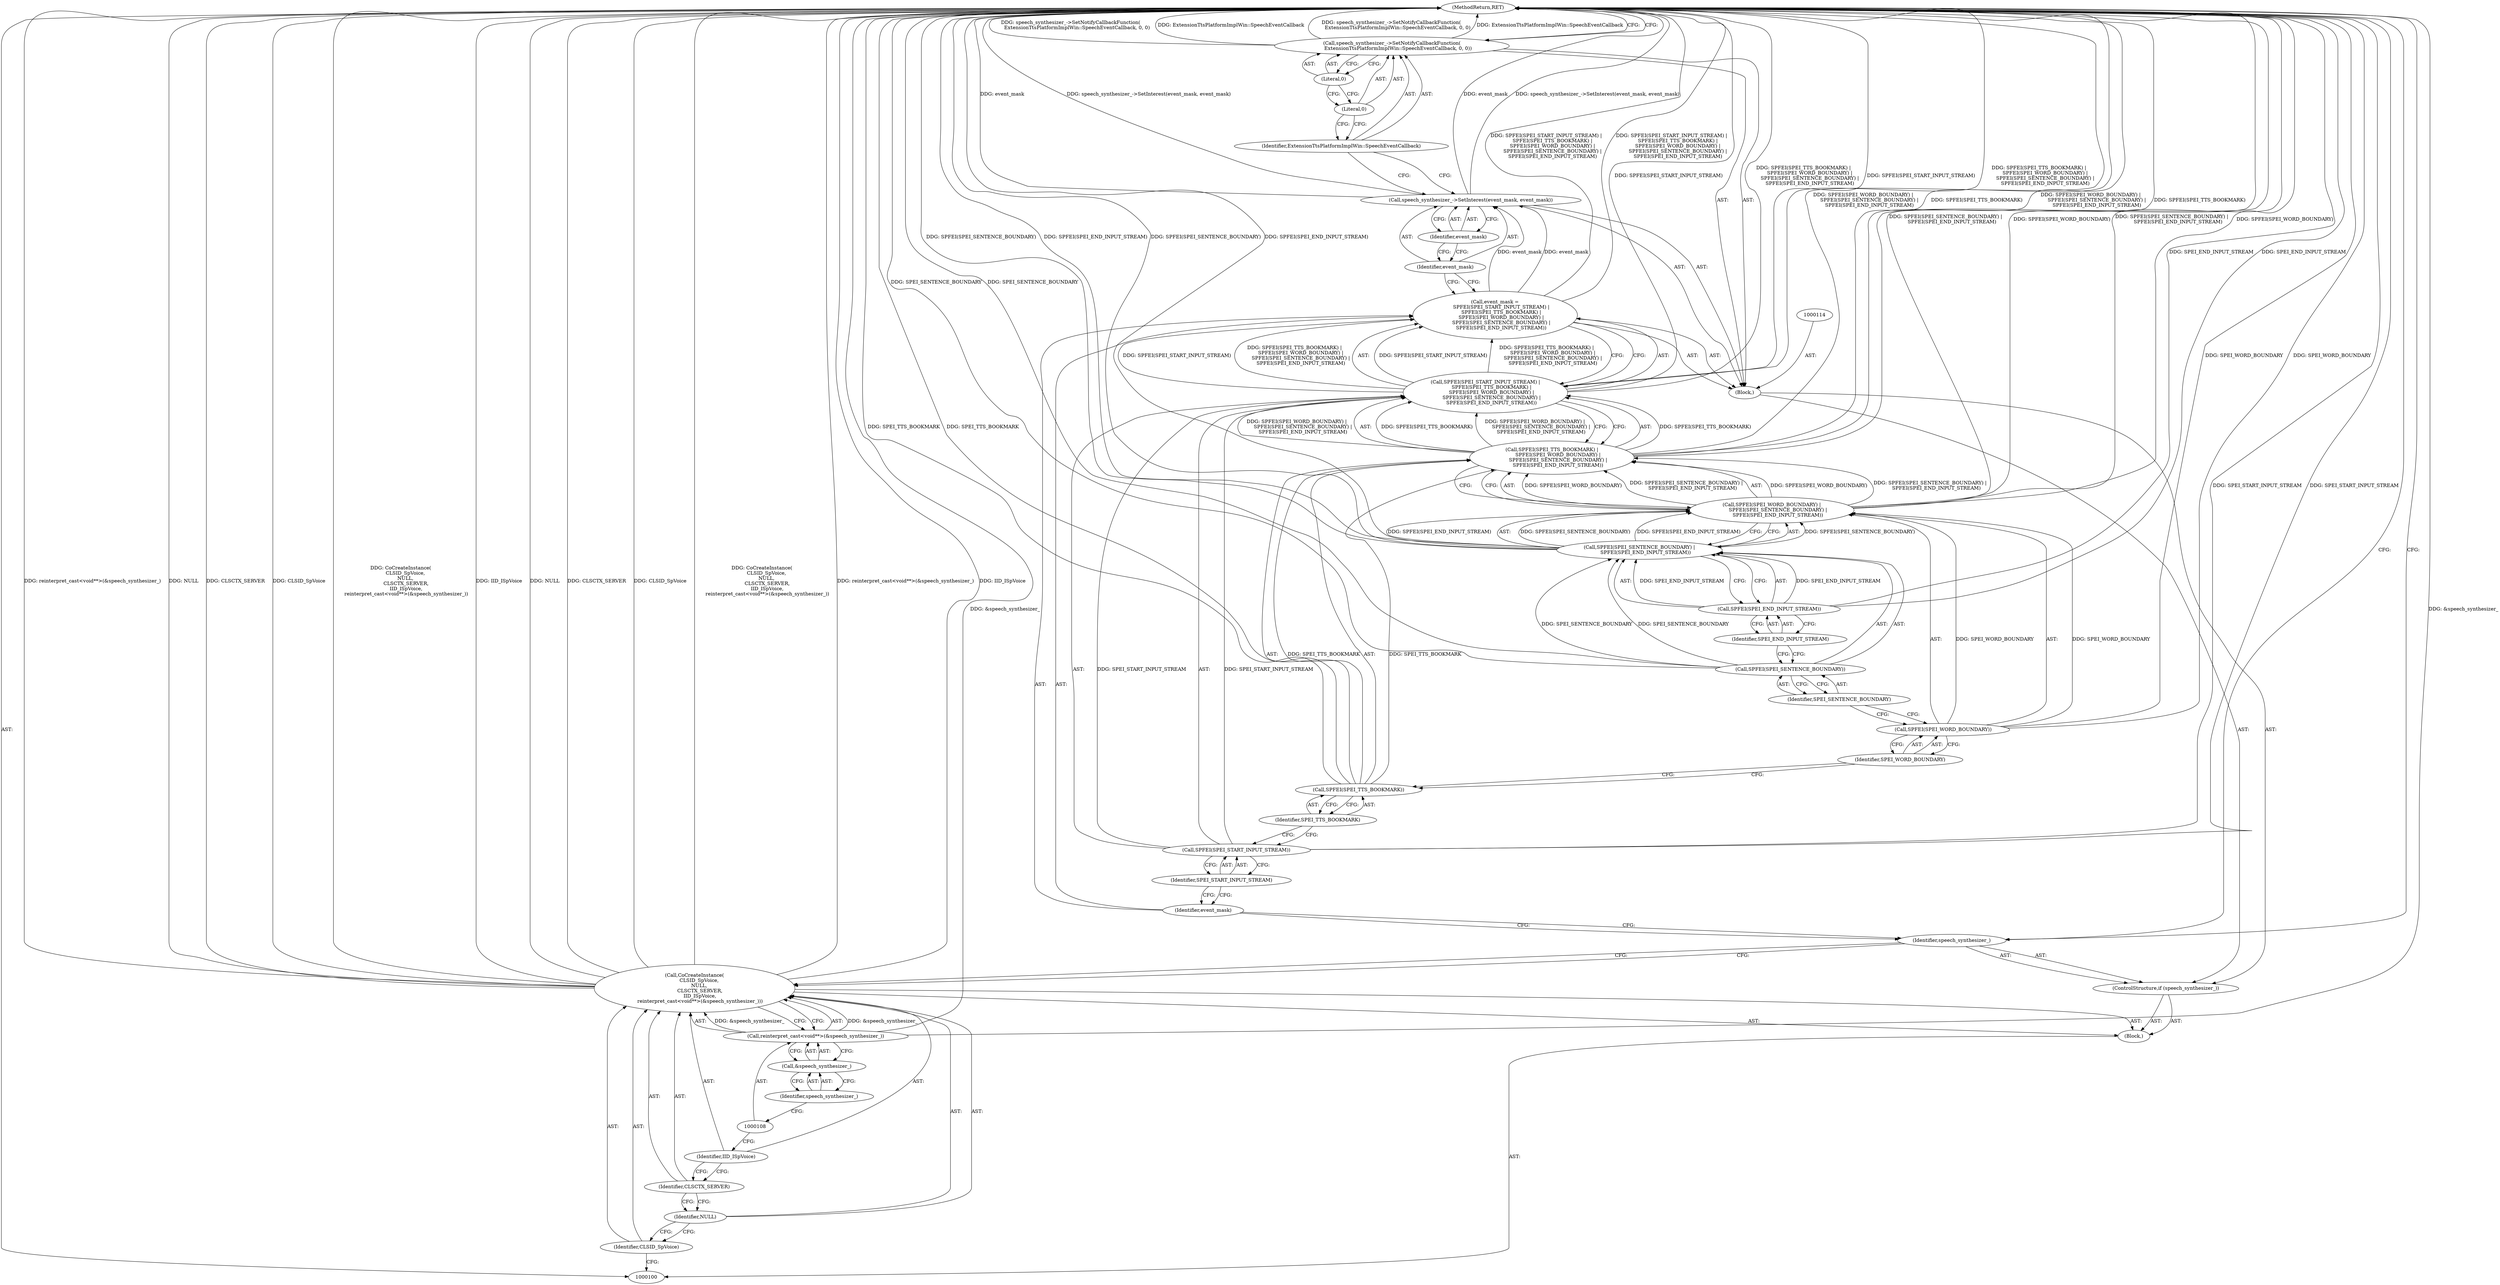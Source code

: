 digraph "0_Chrome_c63f2b7fe4fe2977f858a8e36d5f48db17eff2e7_28" {
"1000138" [label="(MethodReturn,RET)"];
"1000111" [label="(ControlStructure,if (speech_synthesizer_))"];
"1000112" [label="(Identifier,speech_synthesizer_)"];
"1000115" [label="(Call,event_mask =\n        SPFEI(SPEI_START_INPUT_STREAM) |\n        SPFEI(SPEI_TTS_BOOKMARK) |\n        SPFEI(SPEI_WORD_BOUNDARY) |\n        SPFEI(SPEI_SENTENCE_BOUNDARY) |\n        SPFEI(SPEI_END_INPUT_STREAM))"];
"1000116" [label="(Identifier,event_mask)"];
"1000113" [label="(Block,)"];
"1000119" [label="(Identifier,SPEI_START_INPUT_STREAM)"];
"1000117" [label="(Call,SPFEI(SPEI_START_INPUT_STREAM) |\n        SPFEI(SPEI_TTS_BOOKMARK) |\n        SPFEI(SPEI_WORD_BOUNDARY) |\n        SPFEI(SPEI_SENTENCE_BOUNDARY) |\n        SPFEI(SPEI_END_INPUT_STREAM))"];
"1000118" [label="(Call,SPFEI(SPEI_START_INPUT_STREAM))"];
"1000122" [label="(Identifier,SPEI_TTS_BOOKMARK)"];
"1000120" [label="(Call,SPFEI(SPEI_TTS_BOOKMARK) |\n        SPFEI(SPEI_WORD_BOUNDARY) |\n        SPFEI(SPEI_SENTENCE_BOUNDARY) |\n        SPFEI(SPEI_END_INPUT_STREAM))"];
"1000121" [label="(Call,SPFEI(SPEI_TTS_BOOKMARK))"];
"1000125" [label="(Identifier,SPEI_WORD_BOUNDARY)"];
"1000123" [label="(Call,SPFEI(SPEI_WORD_BOUNDARY) |\n        SPFEI(SPEI_SENTENCE_BOUNDARY) |\n        SPFEI(SPEI_END_INPUT_STREAM))"];
"1000124" [label="(Call,SPFEI(SPEI_WORD_BOUNDARY))"];
"1000128" [label="(Identifier,SPEI_SENTENCE_BOUNDARY)"];
"1000126" [label="(Call,SPFEI(SPEI_SENTENCE_BOUNDARY) |\n        SPFEI(SPEI_END_INPUT_STREAM))"];
"1000127" [label="(Call,SPFEI(SPEI_SENTENCE_BOUNDARY))"];
"1000130" [label="(Identifier,SPEI_END_INPUT_STREAM)"];
"1000129" [label="(Call,SPFEI(SPEI_END_INPUT_STREAM))"];
"1000132" [label="(Identifier,event_mask)"];
"1000131" [label="(Call,speech_synthesizer_->SetInterest(event_mask, event_mask))"];
"1000133" [label="(Identifier,event_mask)"];
"1000134" [label="(Call,speech_synthesizer_->SetNotifyCallbackFunction(\n        ExtensionTtsPlatformImplWin::SpeechEventCallback, 0, 0))"];
"1000136" [label="(Literal,0)"];
"1000137" [label="(Literal,0)"];
"1000135" [label="(Identifier,ExtensionTtsPlatformImplWin::SpeechEventCallback)"];
"1000101" [label="(Block,)"];
"1000102" [label="(Call,CoCreateInstance(\n      CLSID_SpVoice,\n      NULL,\n       CLSCTX_SERVER,\n       IID_ISpVoice,\n       reinterpret_cast<void**>(&speech_synthesizer_)))"];
"1000103" [label="(Identifier,CLSID_SpVoice)"];
"1000104" [label="(Identifier,NULL)"];
"1000105" [label="(Identifier,CLSCTX_SERVER)"];
"1000106" [label="(Identifier,IID_ISpVoice)"];
"1000109" [label="(Call,&speech_synthesizer_)"];
"1000110" [label="(Identifier,speech_synthesizer_)"];
"1000107" [label="(Call,reinterpret_cast<void**>(&speech_synthesizer_))"];
"1000138" -> "1000100"  [label="AST: "];
"1000138" -> "1000134"  [label="CFG: "];
"1000138" -> "1000112"  [label="CFG: "];
"1000115" -> "1000138"  [label="DDG: SPFEI(SPEI_START_INPUT_STREAM) |\n        SPFEI(SPEI_TTS_BOOKMARK) |\n        SPFEI(SPEI_WORD_BOUNDARY) |\n        SPFEI(SPEI_SENTENCE_BOUNDARY) |\n        SPFEI(SPEI_END_INPUT_STREAM)"];
"1000124" -> "1000138"  [label="DDG: SPEI_WORD_BOUNDARY"];
"1000102" -> "1000138"  [label="DDG: reinterpret_cast<void**>(&speech_synthesizer_)"];
"1000102" -> "1000138"  [label="DDG: NULL"];
"1000102" -> "1000138"  [label="DDG: CLSCTX_SERVER"];
"1000102" -> "1000138"  [label="DDG: CLSID_SpVoice"];
"1000102" -> "1000138"  [label="DDG: CoCreateInstance(\n      CLSID_SpVoice,\n      NULL,\n       CLSCTX_SERVER,\n       IID_ISpVoice,\n       reinterpret_cast<void**>(&speech_synthesizer_))"];
"1000102" -> "1000138"  [label="DDG: IID_ISpVoice"];
"1000126" -> "1000138"  [label="DDG: SPFEI(SPEI_SENTENCE_BOUNDARY)"];
"1000126" -> "1000138"  [label="DDG: SPFEI(SPEI_END_INPUT_STREAM)"];
"1000117" -> "1000138"  [label="DDG: SPFEI(SPEI_START_INPUT_STREAM)"];
"1000117" -> "1000138"  [label="DDG: SPFEI(SPEI_TTS_BOOKMARK) |\n        SPFEI(SPEI_WORD_BOUNDARY) |\n        SPFEI(SPEI_SENTENCE_BOUNDARY) |\n        SPFEI(SPEI_END_INPUT_STREAM)"];
"1000121" -> "1000138"  [label="DDG: SPEI_TTS_BOOKMARK"];
"1000127" -> "1000138"  [label="DDG: SPEI_SENTENCE_BOUNDARY"];
"1000118" -> "1000138"  [label="DDG: SPEI_START_INPUT_STREAM"];
"1000129" -> "1000138"  [label="DDG: SPEI_END_INPUT_STREAM"];
"1000123" -> "1000138"  [label="DDG: SPFEI(SPEI_SENTENCE_BOUNDARY) |\n        SPFEI(SPEI_END_INPUT_STREAM)"];
"1000123" -> "1000138"  [label="DDG: SPFEI(SPEI_WORD_BOUNDARY)"];
"1000120" -> "1000138"  [label="DDG: SPFEI(SPEI_WORD_BOUNDARY) |\n        SPFEI(SPEI_SENTENCE_BOUNDARY) |\n        SPFEI(SPEI_END_INPUT_STREAM)"];
"1000120" -> "1000138"  [label="DDG: SPFEI(SPEI_TTS_BOOKMARK)"];
"1000131" -> "1000138"  [label="DDG: event_mask"];
"1000131" -> "1000138"  [label="DDG: speech_synthesizer_->SetInterest(event_mask, event_mask)"];
"1000134" -> "1000138"  [label="DDG: speech_synthesizer_->SetNotifyCallbackFunction(\n        ExtensionTtsPlatformImplWin::SpeechEventCallback, 0, 0)"];
"1000134" -> "1000138"  [label="DDG: ExtensionTtsPlatformImplWin::SpeechEventCallback"];
"1000107" -> "1000138"  [label="DDG: &speech_synthesizer_"];
"1000111" -> "1000101"  [label="AST: "];
"1000112" -> "1000111"  [label="AST: "];
"1000113" -> "1000111"  [label="AST: "];
"1000112" -> "1000111"  [label="AST: "];
"1000112" -> "1000102"  [label="CFG: "];
"1000116" -> "1000112"  [label="CFG: "];
"1000138" -> "1000112"  [label="CFG: "];
"1000115" -> "1000113"  [label="AST: "];
"1000115" -> "1000117"  [label="CFG: "];
"1000116" -> "1000115"  [label="AST: "];
"1000117" -> "1000115"  [label="AST: "];
"1000132" -> "1000115"  [label="CFG: "];
"1000115" -> "1000138"  [label="DDG: SPFEI(SPEI_START_INPUT_STREAM) |\n        SPFEI(SPEI_TTS_BOOKMARK) |\n        SPFEI(SPEI_WORD_BOUNDARY) |\n        SPFEI(SPEI_SENTENCE_BOUNDARY) |\n        SPFEI(SPEI_END_INPUT_STREAM)"];
"1000117" -> "1000115"  [label="DDG: SPFEI(SPEI_START_INPUT_STREAM)"];
"1000117" -> "1000115"  [label="DDG: SPFEI(SPEI_TTS_BOOKMARK) |\n        SPFEI(SPEI_WORD_BOUNDARY) |\n        SPFEI(SPEI_SENTENCE_BOUNDARY) |\n        SPFEI(SPEI_END_INPUT_STREAM)"];
"1000115" -> "1000131"  [label="DDG: event_mask"];
"1000116" -> "1000115"  [label="AST: "];
"1000116" -> "1000112"  [label="CFG: "];
"1000119" -> "1000116"  [label="CFG: "];
"1000113" -> "1000111"  [label="AST: "];
"1000114" -> "1000113"  [label="AST: "];
"1000115" -> "1000113"  [label="AST: "];
"1000131" -> "1000113"  [label="AST: "];
"1000134" -> "1000113"  [label="AST: "];
"1000119" -> "1000118"  [label="AST: "];
"1000119" -> "1000116"  [label="CFG: "];
"1000118" -> "1000119"  [label="CFG: "];
"1000117" -> "1000115"  [label="AST: "];
"1000117" -> "1000120"  [label="CFG: "];
"1000118" -> "1000117"  [label="AST: "];
"1000120" -> "1000117"  [label="AST: "];
"1000115" -> "1000117"  [label="CFG: "];
"1000117" -> "1000138"  [label="DDG: SPFEI(SPEI_START_INPUT_STREAM)"];
"1000117" -> "1000138"  [label="DDG: SPFEI(SPEI_TTS_BOOKMARK) |\n        SPFEI(SPEI_WORD_BOUNDARY) |\n        SPFEI(SPEI_SENTENCE_BOUNDARY) |\n        SPFEI(SPEI_END_INPUT_STREAM)"];
"1000117" -> "1000115"  [label="DDG: SPFEI(SPEI_START_INPUT_STREAM)"];
"1000117" -> "1000115"  [label="DDG: SPFEI(SPEI_TTS_BOOKMARK) |\n        SPFEI(SPEI_WORD_BOUNDARY) |\n        SPFEI(SPEI_SENTENCE_BOUNDARY) |\n        SPFEI(SPEI_END_INPUT_STREAM)"];
"1000118" -> "1000117"  [label="DDG: SPEI_START_INPUT_STREAM"];
"1000120" -> "1000117"  [label="DDG: SPFEI(SPEI_TTS_BOOKMARK)"];
"1000120" -> "1000117"  [label="DDG: SPFEI(SPEI_WORD_BOUNDARY) |\n        SPFEI(SPEI_SENTENCE_BOUNDARY) |\n        SPFEI(SPEI_END_INPUT_STREAM)"];
"1000118" -> "1000117"  [label="AST: "];
"1000118" -> "1000119"  [label="CFG: "];
"1000119" -> "1000118"  [label="AST: "];
"1000122" -> "1000118"  [label="CFG: "];
"1000118" -> "1000138"  [label="DDG: SPEI_START_INPUT_STREAM"];
"1000118" -> "1000117"  [label="DDG: SPEI_START_INPUT_STREAM"];
"1000122" -> "1000121"  [label="AST: "];
"1000122" -> "1000118"  [label="CFG: "];
"1000121" -> "1000122"  [label="CFG: "];
"1000120" -> "1000117"  [label="AST: "];
"1000120" -> "1000123"  [label="CFG: "];
"1000121" -> "1000120"  [label="AST: "];
"1000123" -> "1000120"  [label="AST: "];
"1000117" -> "1000120"  [label="CFG: "];
"1000120" -> "1000138"  [label="DDG: SPFEI(SPEI_WORD_BOUNDARY) |\n        SPFEI(SPEI_SENTENCE_BOUNDARY) |\n        SPFEI(SPEI_END_INPUT_STREAM)"];
"1000120" -> "1000138"  [label="DDG: SPFEI(SPEI_TTS_BOOKMARK)"];
"1000120" -> "1000117"  [label="DDG: SPFEI(SPEI_TTS_BOOKMARK)"];
"1000120" -> "1000117"  [label="DDG: SPFEI(SPEI_WORD_BOUNDARY) |\n        SPFEI(SPEI_SENTENCE_BOUNDARY) |\n        SPFEI(SPEI_END_INPUT_STREAM)"];
"1000121" -> "1000120"  [label="DDG: SPEI_TTS_BOOKMARK"];
"1000123" -> "1000120"  [label="DDG: SPFEI(SPEI_WORD_BOUNDARY)"];
"1000123" -> "1000120"  [label="DDG: SPFEI(SPEI_SENTENCE_BOUNDARY) |\n        SPFEI(SPEI_END_INPUT_STREAM)"];
"1000121" -> "1000120"  [label="AST: "];
"1000121" -> "1000122"  [label="CFG: "];
"1000122" -> "1000121"  [label="AST: "];
"1000125" -> "1000121"  [label="CFG: "];
"1000121" -> "1000138"  [label="DDG: SPEI_TTS_BOOKMARK"];
"1000121" -> "1000120"  [label="DDG: SPEI_TTS_BOOKMARK"];
"1000125" -> "1000124"  [label="AST: "];
"1000125" -> "1000121"  [label="CFG: "];
"1000124" -> "1000125"  [label="CFG: "];
"1000123" -> "1000120"  [label="AST: "];
"1000123" -> "1000126"  [label="CFG: "];
"1000124" -> "1000123"  [label="AST: "];
"1000126" -> "1000123"  [label="AST: "];
"1000120" -> "1000123"  [label="CFG: "];
"1000123" -> "1000138"  [label="DDG: SPFEI(SPEI_SENTENCE_BOUNDARY) |\n        SPFEI(SPEI_END_INPUT_STREAM)"];
"1000123" -> "1000138"  [label="DDG: SPFEI(SPEI_WORD_BOUNDARY)"];
"1000123" -> "1000120"  [label="DDG: SPFEI(SPEI_WORD_BOUNDARY)"];
"1000123" -> "1000120"  [label="DDG: SPFEI(SPEI_SENTENCE_BOUNDARY) |\n        SPFEI(SPEI_END_INPUT_STREAM)"];
"1000124" -> "1000123"  [label="DDG: SPEI_WORD_BOUNDARY"];
"1000126" -> "1000123"  [label="DDG: SPFEI(SPEI_SENTENCE_BOUNDARY)"];
"1000126" -> "1000123"  [label="DDG: SPFEI(SPEI_END_INPUT_STREAM)"];
"1000124" -> "1000123"  [label="AST: "];
"1000124" -> "1000125"  [label="CFG: "];
"1000125" -> "1000124"  [label="AST: "];
"1000128" -> "1000124"  [label="CFG: "];
"1000124" -> "1000138"  [label="DDG: SPEI_WORD_BOUNDARY"];
"1000124" -> "1000123"  [label="DDG: SPEI_WORD_BOUNDARY"];
"1000128" -> "1000127"  [label="AST: "];
"1000128" -> "1000124"  [label="CFG: "];
"1000127" -> "1000128"  [label="CFG: "];
"1000126" -> "1000123"  [label="AST: "];
"1000126" -> "1000129"  [label="CFG: "];
"1000127" -> "1000126"  [label="AST: "];
"1000129" -> "1000126"  [label="AST: "];
"1000123" -> "1000126"  [label="CFG: "];
"1000126" -> "1000138"  [label="DDG: SPFEI(SPEI_SENTENCE_BOUNDARY)"];
"1000126" -> "1000138"  [label="DDG: SPFEI(SPEI_END_INPUT_STREAM)"];
"1000126" -> "1000123"  [label="DDG: SPFEI(SPEI_SENTENCE_BOUNDARY)"];
"1000126" -> "1000123"  [label="DDG: SPFEI(SPEI_END_INPUT_STREAM)"];
"1000127" -> "1000126"  [label="DDG: SPEI_SENTENCE_BOUNDARY"];
"1000129" -> "1000126"  [label="DDG: SPEI_END_INPUT_STREAM"];
"1000127" -> "1000126"  [label="AST: "];
"1000127" -> "1000128"  [label="CFG: "];
"1000128" -> "1000127"  [label="AST: "];
"1000130" -> "1000127"  [label="CFG: "];
"1000127" -> "1000138"  [label="DDG: SPEI_SENTENCE_BOUNDARY"];
"1000127" -> "1000126"  [label="DDG: SPEI_SENTENCE_BOUNDARY"];
"1000130" -> "1000129"  [label="AST: "];
"1000130" -> "1000127"  [label="CFG: "];
"1000129" -> "1000130"  [label="CFG: "];
"1000129" -> "1000126"  [label="AST: "];
"1000129" -> "1000130"  [label="CFG: "];
"1000130" -> "1000129"  [label="AST: "];
"1000126" -> "1000129"  [label="CFG: "];
"1000129" -> "1000138"  [label="DDG: SPEI_END_INPUT_STREAM"];
"1000129" -> "1000126"  [label="DDG: SPEI_END_INPUT_STREAM"];
"1000132" -> "1000131"  [label="AST: "];
"1000132" -> "1000115"  [label="CFG: "];
"1000133" -> "1000132"  [label="CFG: "];
"1000131" -> "1000113"  [label="AST: "];
"1000131" -> "1000133"  [label="CFG: "];
"1000132" -> "1000131"  [label="AST: "];
"1000133" -> "1000131"  [label="AST: "];
"1000135" -> "1000131"  [label="CFG: "];
"1000131" -> "1000138"  [label="DDG: event_mask"];
"1000131" -> "1000138"  [label="DDG: speech_synthesizer_->SetInterest(event_mask, event_mask)"];
"1000115" -> "1000131"  [label="DDG: event_mask"];
"1000133" -> "1000131"  [label="AST: "];
"1000133" -> "1000132"  [label="CFG: "];
"1000131" -> "1000133"  [label="CFG: "];
"1000134" -> "1000113"  [label="AST: "];
"1000134" -> "1000137"  [label="CFG: "];
"1000135" -> "1000134"  [label="AST: "];
"1000136" -> "1000134"  [label="AST: "];
"1000137" -> "1000134"  [label="AST: "];
"1000138" -> "1000134"  [label="CFG: "];
"1000134" -> "1000138"  [label="DDG: speech_synthesizer_->SetNotifyCallbackFunction(\n        ExtensionTtsPlatformImplWin::SpeechEventCallback, 0, 0)"];
"1000134" -> "1000138"  [label="DDG: ExtensionTtsPlatformImplWin::SpeechEventCallback"];
"1000136" -> "1000134"  [label="AST: "];
"1000136" -> "1000135"  [label="CFG: "];
"1000137" -> "1000136"  [label="CFG: "];
"1000137" -> "1000134"  [label="AST: "];
"1000137" -> "1000136"  [label="CFG: "];
"1000134" -> "1000137"  [label="CFG: "];
"1000135" -> "1000134"  [label="AST: "];
"1000135" -> "1000131"  [label="CFG: "];
"1000136" -> "1000135"  [label="CFG: "];
"1000101" -> "1000100"  [label="AST: "];
"1000102" -> "1000101"  [label="AST: "];
"1000111" -> "1000101"  [label="AST: "];
"1000102" -> "1000101"  [label="AST: "];
"1000102" -> "1000107"  [label="CFG: "];
"1000103" -> "1000102"  [label="AST: "];
"1000104" -> "1000102"  [label="AST: "];
"1000105" -> "1000102"  [label="AST: "];
"1000106" -> "1000102"  [label="AST: "];
"1000107" -> "1000102"  [label="AST: "];
"1000112" -> "1000102"  [label="CFG: "];
"1000102" -> "1000138"  [label="DDG: reinterpret_cast<void**>(&speech_synthesizer_)"];
"1000102" -> "1000138"  [label="DDG: NULL"];
"1000102" -> "1000138"  [label="DDG: CLSCTX_SERVER"];
"1000102" -> "1000138"  [label="DDG: CLSID_SpVoice"];
"1000102" -> "1000138"  [label="DDG: CoCreateInstance(\n      CLSID_SpVoice,\n      NULL,\n       CLSCTX_SERVER,\n       IID_ISpVoice,\n       reinterpret_cast<void**>(&speech_synthesizer_))"];
"1000102" -> "1000138"  [label="DDG: IID_ISpVoice"];
"1000107" -> "1000102"  [label="DDG: &speech_synthesizer_"];
"1000103" -> "1000102"  [label="AST: "];
"1000103" -> "1000100"  [label="CFG: "];
"1000104" -> "1000103"  [label="CFG: "];
"1000104" -> "1000102"  [label="AST: "];
"1000104" -> "1000103"  [label="CFG: "];
"1000105" -> "1000104"  [label="CFG: "];
"1000105" -> "1000102"  [label="AST: "];
"1000105" -> "1000104"  [label="CFG: "];
"1000106" -> "1000105"  [label="CFG: "];
"1000106" -> "1000102"  [label="AST: "];
"1000106" -> "1000105"  [label="CFG: "];
"1000108" -> "1000106"  [label="CFG: "];
"1000109" -> "1000107"  [label="AST: "];
"1000109" -> "1000110"  [label="CFG: "];
"1000110" -> "1000109"  [label="AST: "];
"1000107" -> "1000109"  [label="CFG: "];
"1000110" -> "1000109"  [label="AST: "];
"1000110" -> "1000108"  [label="CFG: "];
"1000109" -> "1000110"  [label="CFG: "];
"1000107" -> "1000102"  [label="AST: "];
"1000107" -> "1000109"  [label="CFG: "];
"1000108" -> "1000107"  [label="AST: "];
"1000109" -> "1000107"  [label="AST: "];
"1000102" -> "1000107"  [label="CFG: "];
"1000107" -> "1000138"  [label="DDG: &speech_synthesizer_"];
"1000107" -> "1000102"  [label="DDG: &speech_synthesizer_"];
}
